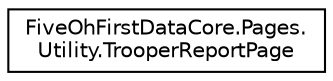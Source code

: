 digraph "Graphical Class Hierarchy"
{
 // LATEX_PDF_SIZE
  edge [fontname="Helvetica",fontsize="10",labelfontname="Helvetica",labelfontsize="10"];
  node [fontname="Helvetica",fontsize="10",shape=record];
  rankdir="LR";
  Node0 [label="FiveOhFirstDataCore.Pages.\lUtility.TrooperReportPage",height=0.2,width=0.4,color="black", fillcolor="white", style="filled",URL="$class_five_oh_first_data_core_1_1_pages_1_1_utility_1_1_trooper_report_page.html",tooltip=" "];
}
